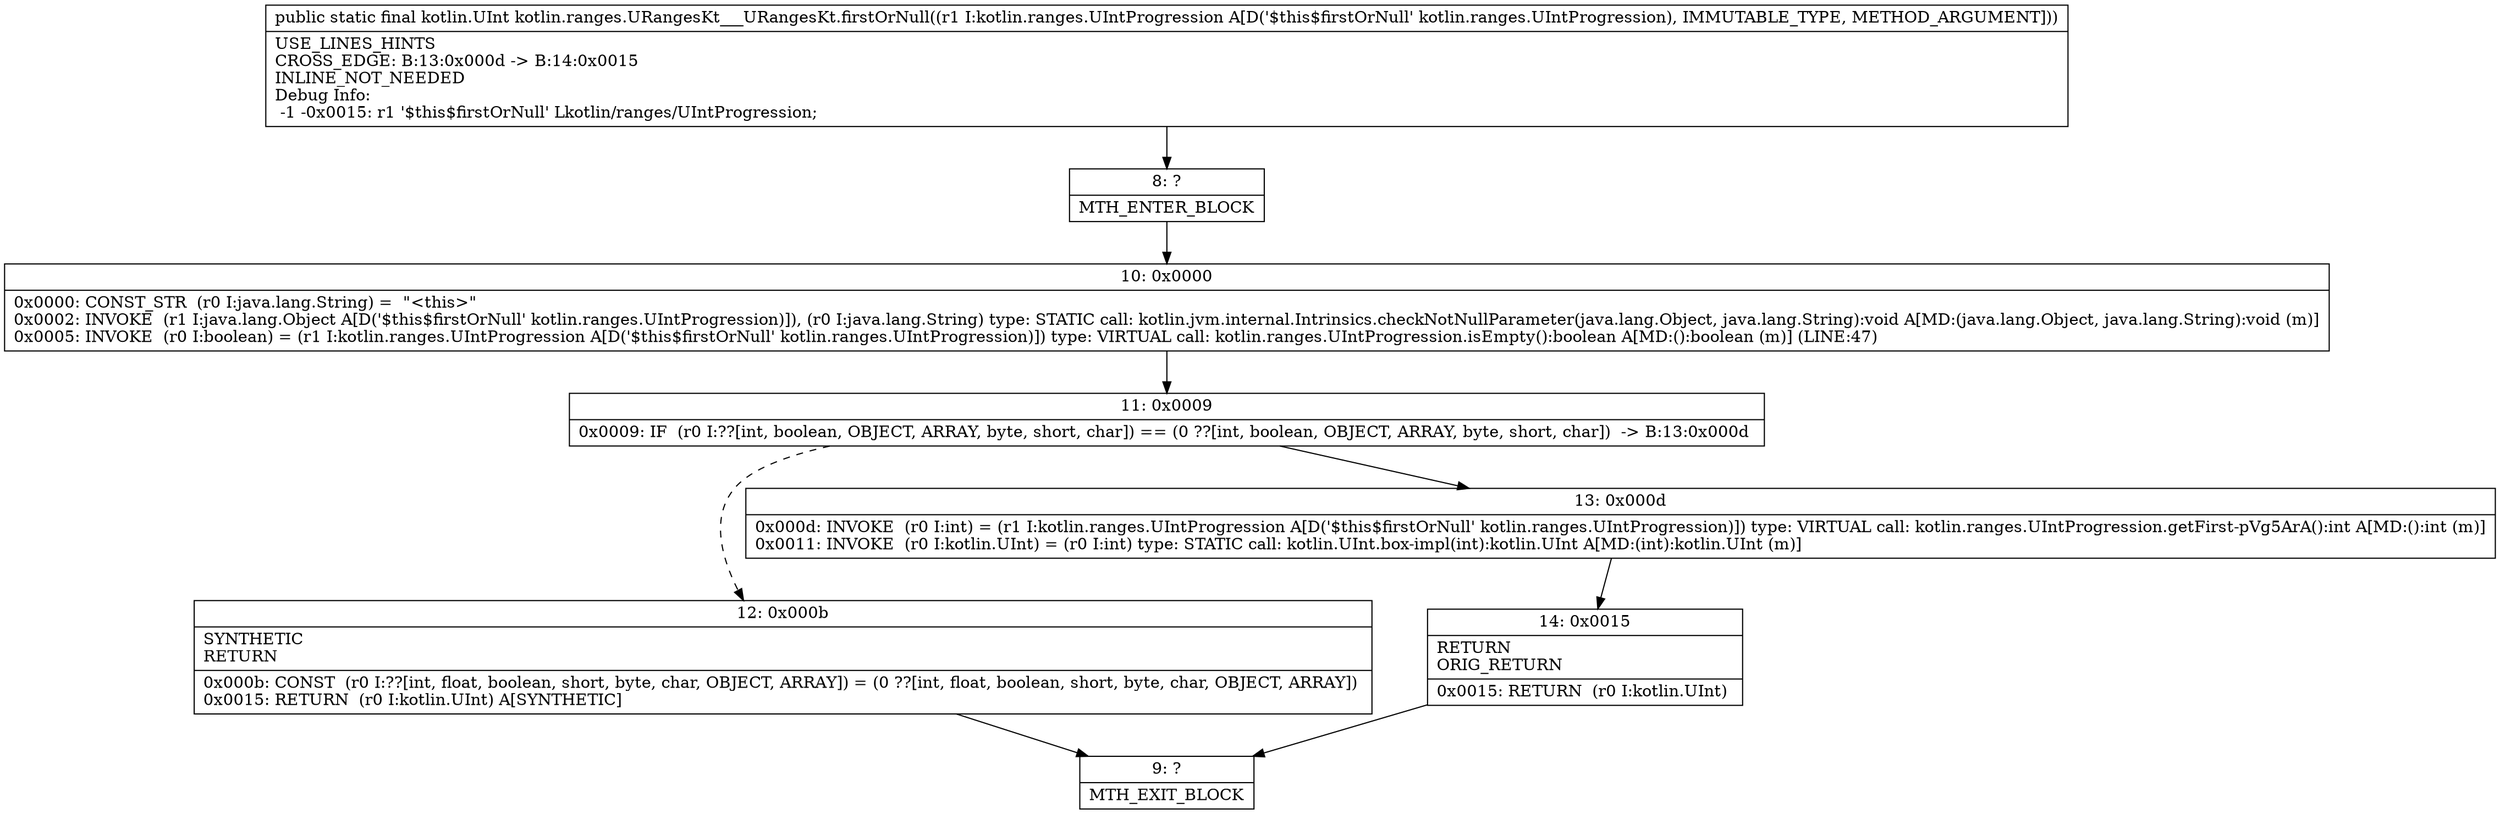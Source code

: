 digraph "CFG forkotlin.ranges.URangesKt___URangesKt.firstOrNull(Lkotlin\/ranges\/UIntProgression;)Lkotlin\/UInt;" {
Node_8 [shape=record,label="{8\:\ ?|MTH_ENTER_BLOCK\l}"];
Node_10 [shape=record,label="{10\:\ 0x0000|0x0000: CONST_STR  (r0 I:java.lang.String) =  \"\<this\>\" \l0x0002: INVOKE  (r1 I:java.lang.Object A[D('$this$firstOrNull' kotlin.ranges.UIntProgression)]), (r0 I:java.lang.String) type: STATIC call: kotlin.jvm.internal.Intrinsics.checkNotNullParameter(java.lang.Object, java.lang.String):void A[MD:(java.lang.Object, java.lang.String):void (m)]\l0x0005: INVOKE  (r0 I:boolean) = (r1 I:kotlin.ranges.UIntProgression A[D('$this$firstOrNull' kotlin.ranges.UIntProgression)]) type: VIRTUAL call: kotlin.ranges.UIntProgression.isEmpty():boolean A[MD:():boolean (m)] (LINE:47)\l}"];
Node_11 [shape=record,label="{11\:\ 0x0009|0x0009: IF  (r0 I:??[int, boolean, OBJECT, ARRAY, byte, short, char]) == (0 ??[int, boolean, OBJECT, ARRAY, byte, short, char])  \-\> B:13:0x000d \l}"];
Node_12 [shape=record,label="{12\:\ 0x000b|SYNTHETIC\lRETURN\l|0x000b: CONST  (r0 I:??[int, float, boolean, short, byte, char, OBJECT, ARRAY]) = (0 ??[int, float, boolean, short, byte, char, OBJECT, ARRAY]) \l0x0015: RETURN  (r0 I:kotlin.UInt) A[SYNTHETIC]\l}"];
Node_9 [shape=record,label="{9\:\ ?|MTH_EXIT_BLOCK\l}"];
Node_13 [shape=record,label="{13\:\ 0x000d|0x000d: INVOKE  (r0 I:int) = (r1 I:kotlin.ranges.UIntProgression A[D('$this$firstOrNull' kotlin.ranges.UIntProgression)]) type: VIRTUAL call: kotlin.ranges.UIntProgression.getFirst\-pVg5ArA():int A[MD:():int (m)]\l0x0011: INVOKE  (r0 I:kotlin.UInt) = (r0 I:int) type: STATIC call: kotlin.UInt.box\-impl(int):kotlin.UInt A[MD:(int):kotlin.UInt (m)]\l}"];
Node_14 [shape=record,label="{14\:\ 0x0015|RETURN\lORIG_RETURN\l|0x0015: RETURN  (r0 I:kotlin.UInt) \l}"];
MethodNode[shape=record,label="{public static final kotlin.UInt kotlin.ranges.URangesKt___URangesKt.firstOrNull((r1 I:kotlin.ranges.UIntProgression A[D('$this$firstOrNull' kotlin.ranges.UIntProgression), IMMUTABLE_TYPE, METHOD_ARGUMENT]))  | USE_LINES_HINTS\lCROSS_EDGE: B:13:0x000d \-\> B:14:0x0015\lINLINE_NOT_NEEDED\lDebug Info:\l  \-1 \-0x0015: r1 '$this$firstOrNull' Lkotlin\/ranges\/UIntProgression;\l}"];
MethodNode -> Node_8;Node_8 -> Node_10;
Node_10 -> Node_11;
Node_11 -> Node_12[style=dashed];
Node_11 -> Node_13;
Node_12 -> Node_9;
Node_13 -> Node_14;
Node_14 -> Node_9;
}

